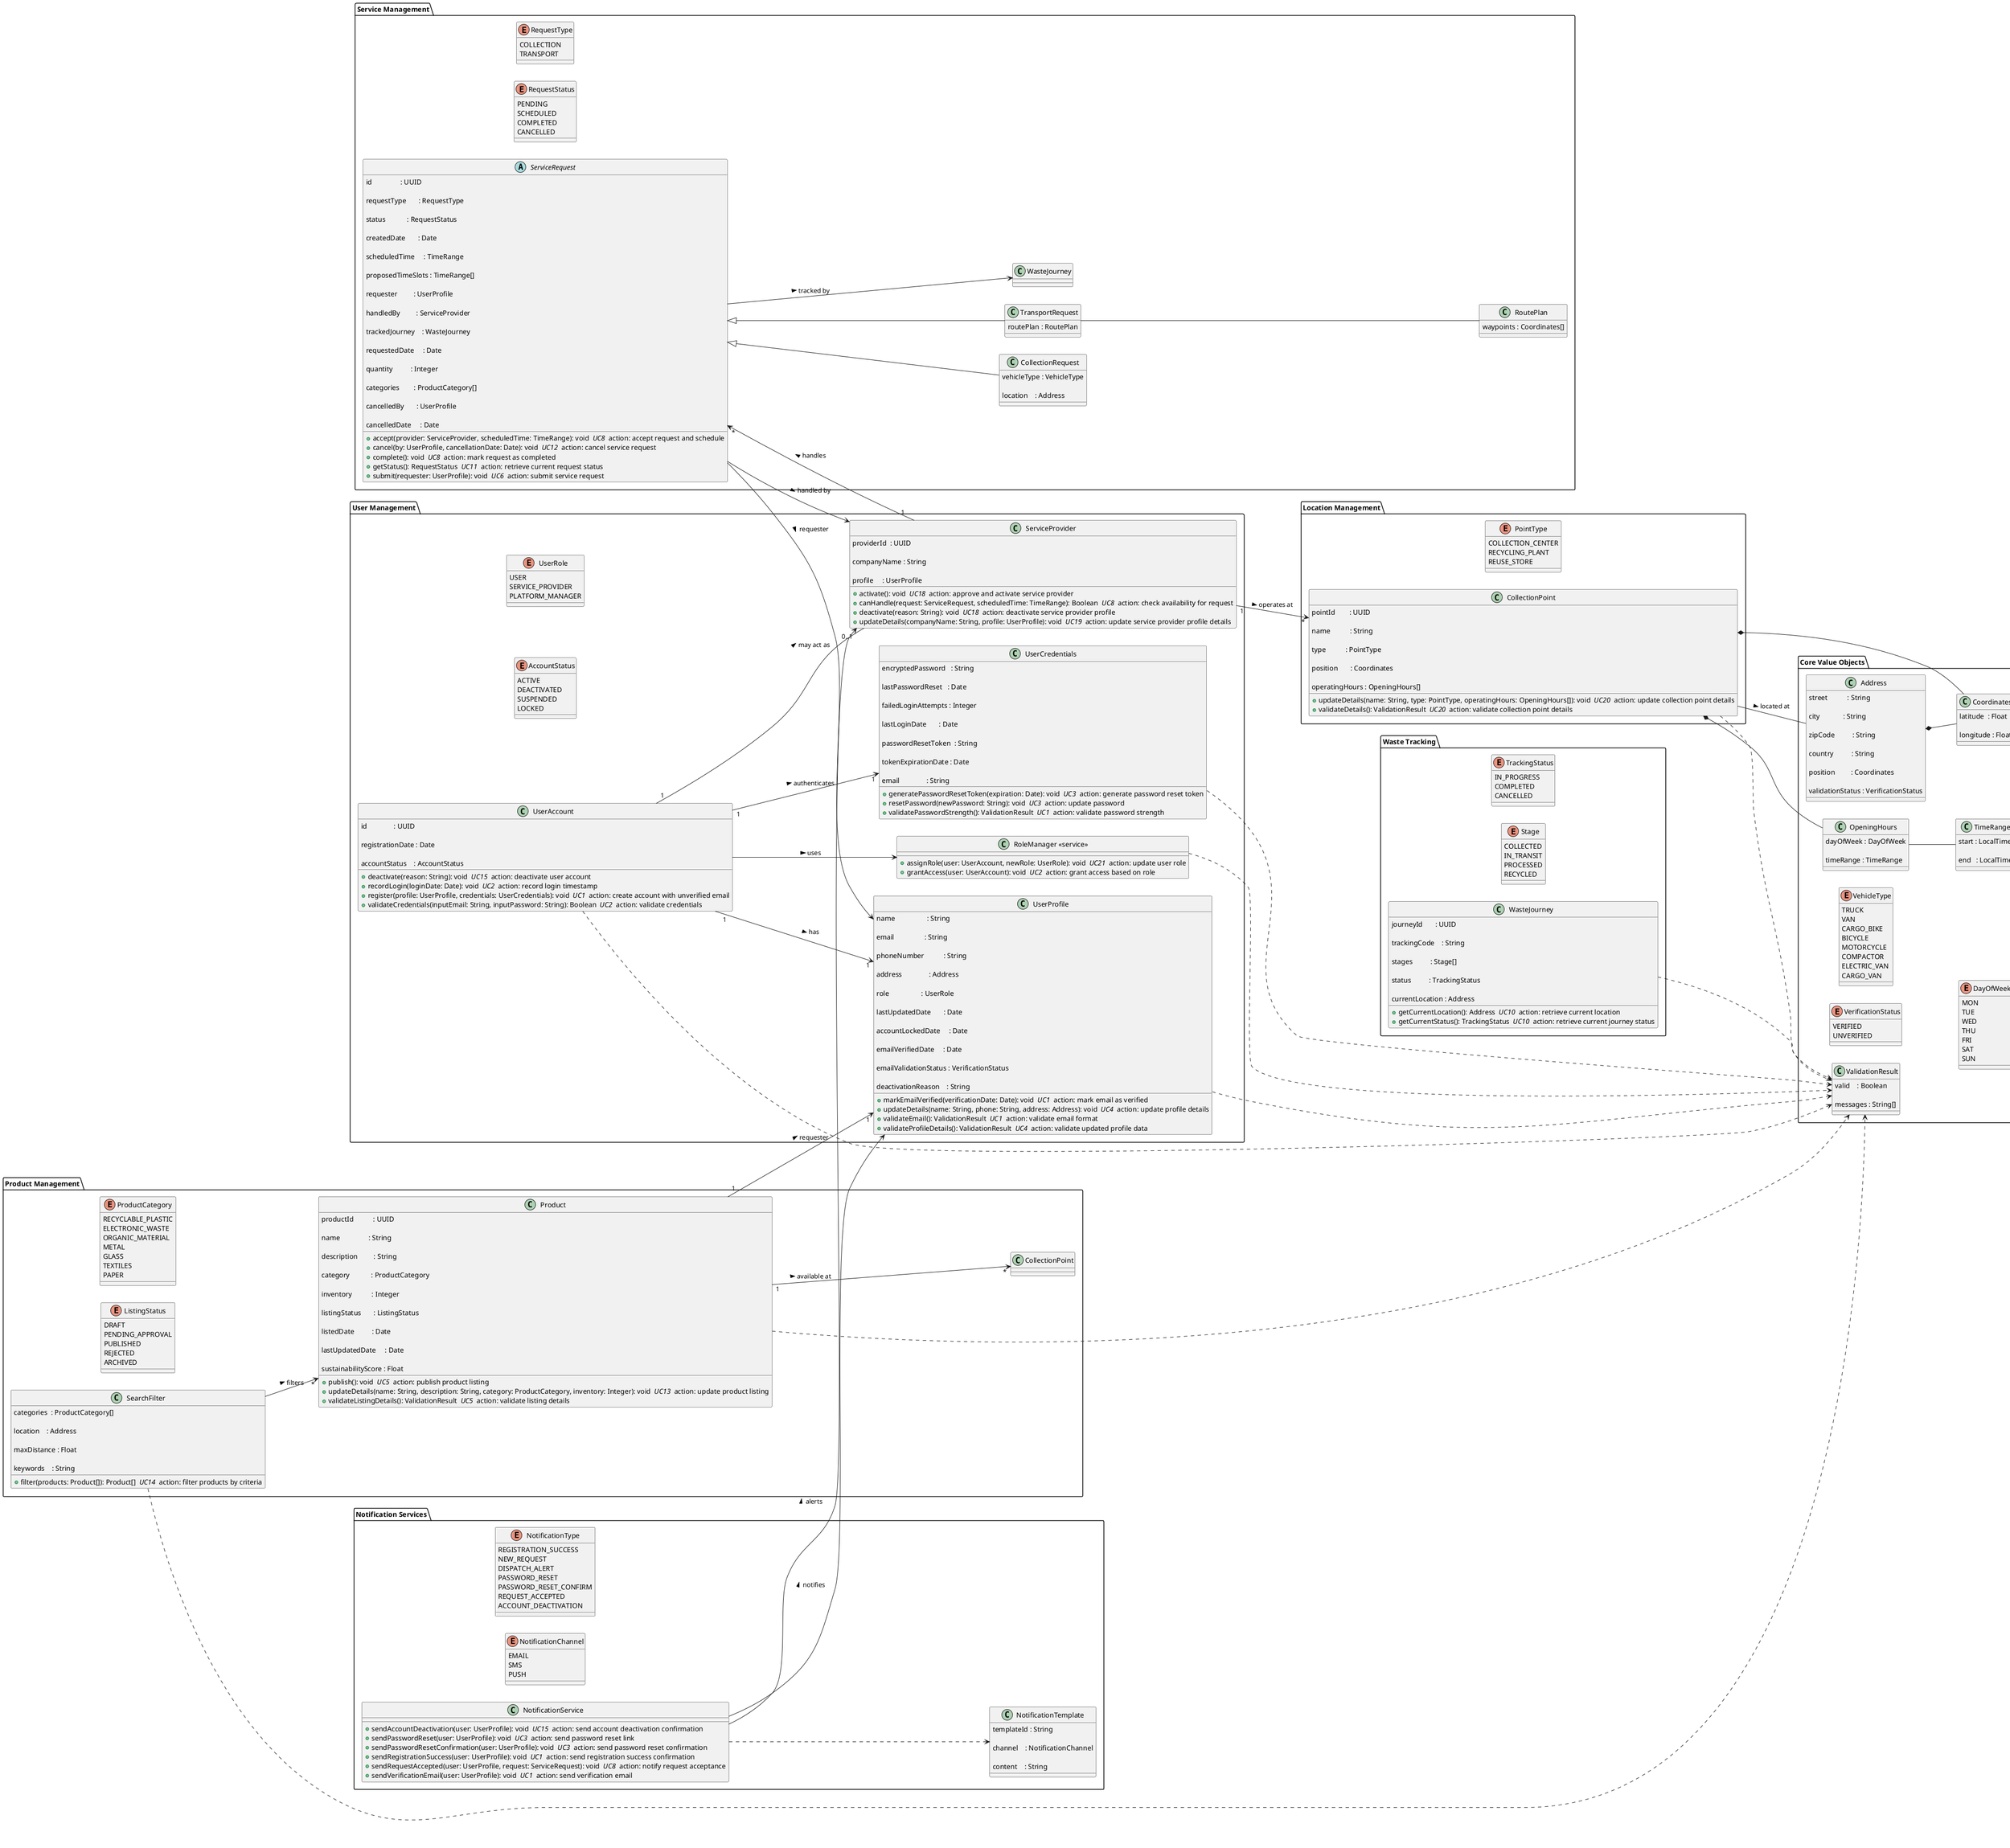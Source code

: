 @startuml
left to right direction
' ──────────────────────────────────────────────
'  CORE VALUE OBJECTS
' ──────────────────────────────────────────────
package "Core Value Objects" {
enum VerificationStatus {
VERIFIED
UNVERIFIED
}
enum VehicleType {
TRUCK
VAN
CARGO_BIKE
BICYCLE
MOTORCYCLE
COMPACTOR
ELECTRIC_VAN
CARGO_VAN
}
enum DayOfWeek {
MON
TUE
WED
THU
FRI
SAT
SUN
}
class ValidationResult {

valid    : Boolean

messages : String[]
}
class Coordinates {

latitude  : Float

longitude : Float
}
class Address {

street           : String

city             : String

zipCode          : String

country          : String

position         : Coordinates

validationStatus : VerificationStatus
}
class TimeRange {

start : LocalTime

end   : LocalTime
}
class OpeningHours {

dayOfWeek : DayOfWeek

timeRange : TimeRange
}
Address *-- Coordinates
OpeningHours -- TimeRange
}
' ──────────────────────────────────────────────
'  USER MANAGEMENT
' ──────────────────────────────────────────────
package "User Management" {
enum UserRole {
USER
SERVICE_PROVIDER
PLATFORM_MANAGER
}
enum AccountStatus {
ACTIVE
DEACTIVATED
SUSPENDED
LOCKED
}
class UserAccount {

id               : UUID

registrationDate : Date

accountStatus    : AccountStatus
  
  + deactivate(reason: String): void // UC15 // action: deactivate user account
  + recordLogin(loginDate: Date): void // UC2 // action: record login timestamp
  + register(profile: UserProfile, credentials: UserCredentials): void // UC1 // action: create account with unverified email
  + validateCredentials(inputEmail: String, inputPassword: String): Boolean // UC2 // action: validate credentials
}
class UserProfile {

name                  : String

email                 : String

phoneNumber           : String

address               : Address

role                  : UserRole

lastUpdatedDate       : Date

accountLockedDate     : Date

emailVerifiedDate     : Date

emailValidationStatus : VerificationStatus

deactivationReason    : String
  
  + markEmailVerified(verificationDate: Date): void // UC1 // action: mark email as verified
  + updateDetails(name: String, phone: String, address: Address): void // UC4 // action: update profile details
  + validateEmail(): ValidationResult // UC1 // action: validate email format
  + validateProfileDetails(): ValidationResult // UC4 // action: validate updated profile data
}
class UserCredentials {

encryptedPassword   : String

lastPasswordReset   : Date

failedLoginAttempts : Integer

lastLoginDate       : Date

passwordResetToken  : String

tokenExpirationDate : Date

email               : String
  
  + generatePasswordResetToken(expiration: Date): void // UC3 // action: generate password reset token
  + resetPassword(newPassword: String): void // UC3 // action: update password
  + validatePasswordStrength(): ValidationResult // UC1 // action: validate password strength
}
class ServiceProvider {

providerId  : UUID

companyName : String

profile     : UserProfile
  
  + activate(): void // UC18 // action: approve and activate service provider
  + canHandle(request: ServiceRequest, scheduledTime: TimeRange): Boolean // UC8 // action: check availability for request
  + deactivate(reason: String): void // UC18 // action: deactivate service provider profile
  + updateDetails(companyName: String, profile: UserProfile): void // UC19 // action: update service provider profile details
}
class "RoleManager <<service>>" as RoleManager {
  
  + assignRole(user: UserAccount, newRole: UserRole): void // UC21 // action: update user role
  + grantAccess(user: UserAccount): void // UC2 // action: grant access based on role
}
UserAccount ..> ValidationResult
UserProfile ..> ValidationResult
UserCredentials ..> ValidationResult
RoleManager ..> ValidationResult
UserAccount "1" --> "1" UserProfile : has >
UserAccount "1" --> "1" UserCredentials : authenticates >
UserAccount --> RoleManager : uses >
UserAccount "1" -- "0..1" ServiceProvider : may act as >
}
' ──────────────────────────────────────────────
'  SERVICE MANAGEMENT
' ──────────────────────────────────────────────
package "Service Management" {
enum RequestType {
COLLECTION
TRANSPORT
}
enum RequestStatus {
PENDING
SCHEDULED
COMPLETED
CANCELLED
}
abstract class ServiceRequest {

id                : UUID

requestType       : RequestType

status            : RequestStatus

createdDate       : Date

scheduledTime     : TimeRange

proposedTimeSlots : TimeRange[]

requester         : UserProfile

handledBy         : ServiceProvider

trackedJourney    : WasteJourney

requestedDate     : Date

quantity          : Integer

categories        : ProductCategory[]

cancelledBy       : UserProfile

cancelledDate     : Date
  
  + accept(provider: ServiceProvider, scheduledTime: TimeRange): void // UC8 // action: accept request and schedule
  + cancel(by: UserProfile, cancellationDate: Date): void // UC12 // action: cancel service request
  + complete(): void // UC8 // action: mark request as completed
  + getStatus(): RequestStatus // UC11 // action: retrieve current request status
  + submit(requester: UserProfile): void // UC6 // action: submit service request
}
class CollectionRequest extends ServiceRequest {

vehicleType : VehicleType

location    : Address
}
class TransportRequest extends ServiceRequest {

routePlan : RoutePlan
}

class RoutePlan {

waypoints : Coordinates[]
}
ServiceProvider "1" --> "*" ServiceRequest : handles >

TransportRequest -- RoutePlan
ServiceRequest --> WasteJourney : tracked by >
ServiceRequest --> UserProfile : requester >
ServiceRequest --> ServiceProvider : handled by >
}
' ──────────────────────────────────────────────
'  WASTE TRACKING
' ──────────────────────────────────────────────
package "Waste Tracking" {
enum TrackingStatus {
IN_PROGRESS
COMPLETED
CANCELLED
}
enum Stage {
COLLECTED
IN_TRANSIT
PROCESSED
RECYCLED
}
class WasteJourney {

journeyId       : UUID

trackingCode    : String

stages          : Stage[]

status          : TrackingStatus

currentLocation : Address
  
  + getCurrentLocation(): Address // UC10 // action: retrieve current location
  + getCurrentStatus(): TrackingStatus // UC10 // action: retrieve current journey status
}
WasteJourney ..> ValidationResult
}
' ──────────────────────────────────────────────
'  PRODUCT MANAGEMENT
' ──────────────────────────────────────────────
package "Product Management" {
enum ProductCategory {
RECYCLABLE_PLASTIC
ELECTRONIC_WASTE
ORGANIC_MATERIAL
METAL
GLASS
TEXTILES
PAPER
}
enum ListingStatus {
DRAFT
PENDING_APPROVAL
PUBLISHED
REJECTED
ARCHIVED
}
class Product {

productId           : UUID

name                : String

description         : String

category            : ProductCategory

inventory           : Integer

listingStatus       : ListingStatus

listedDate          : Date

lastUpdatedDate     : Date

sustainabilityScore : Float
  
  + publish(): void // UC5 // action: publish product listing
  + updateDetails(name: String, description: String, category: ProductCategory, inventory: Integer): void // UC13 // action: update product listing
  + validateListingDetails(): ValidationResult // UC5 // action: validate listing details
}
class SearchFilter {

categories  : ProductCategory[]

location    : Address

maxDistance : Float

keywords    : String
  
  + filter(products: Product[]): Product[] // UC14 // action: filter products by criteria
}
Product ..> ValidationResult
SearchFilter ..> ValidationResult
Product "1" --> "*" CollectionPoint : available at >
Product "1" --> "1" UserProfile      : requester >
SearchFilter --> "*" Product            : filters >
}
' ──────────────────────────────────────────────
'  LOCATION MANAGEMENT
' ──────────────────────────────────────────────
package "Location Management" {
enum PointType {
COLLECTION_CENTER
RECYCLING_PLANT
REUSE_STORE
}
class CollectionPoint {

pointId        : UUID

name           : String

type           : PointType

position       : Coordinates

operatingHours : OpeningHours[]
  
  + updateDetails(name: String, type: PointType, operatingHours: OpeningHours[]): void // UC20 // action: update collection point details
  + validateDetails(): ValidationResult // UC20 // action: validate collection point details
}
CollectionPoint ..> ValidationResult
CollectionPoint *-- Coordinates
CollectionPoint *-- OpeningHours
CollectionPoint -- Address : located at >
ServiceProvider "1" --> "*" CollectionPoint : operates at >
}
' ──────────────────────────────────────────────
'  NOTIFICATION SERVICES
' ──────────────────────────────────────────────
package "Notification Services" {
enum NotificationType {
REGISTRATION_SUCCESS
NEW_REQUEST
DISPATCH_ALERT
PASSWORD_RESET
PASSWORD_RESET_CONFIRM
REQUEST_ACCEPTED
ACCOUNT_DEACTIVATION
}
enum NotificationChannel{
EMAIL
SMS
PUSH
}
class NotificationTemplate {

templateId : String

channel    : NotificationChannel

content    : String
}
class NotificationService {
  
  + sendAccountDeactivation(user: UserProfile): void // UC15 // action: send account deactivation confirmation
  + sendPasswordReset(user: UserProfile): void // UC3 // action: send password reset link
  + sendPasswordResetConfirmation(user: UserProfile): void // UC3 // action: send password reset confirmation
  + sendRegistrationSuccess(user: UserProfile): void // UC1 // action: send registration success confirmation
  + sendRequestAccepted(user: UserProfile, request: ServiceRequest): void // UC8 // action: notify request acceptance
  + sendVerificationEmail(user: UserProfile): void // UC1 // action: send verification email
}
NotificationService ..> NotificationTemplate
NotificationService --> UserProfile     : notifies >
NotificationService --> ServiceProvider : alerts >
}
@enduml
